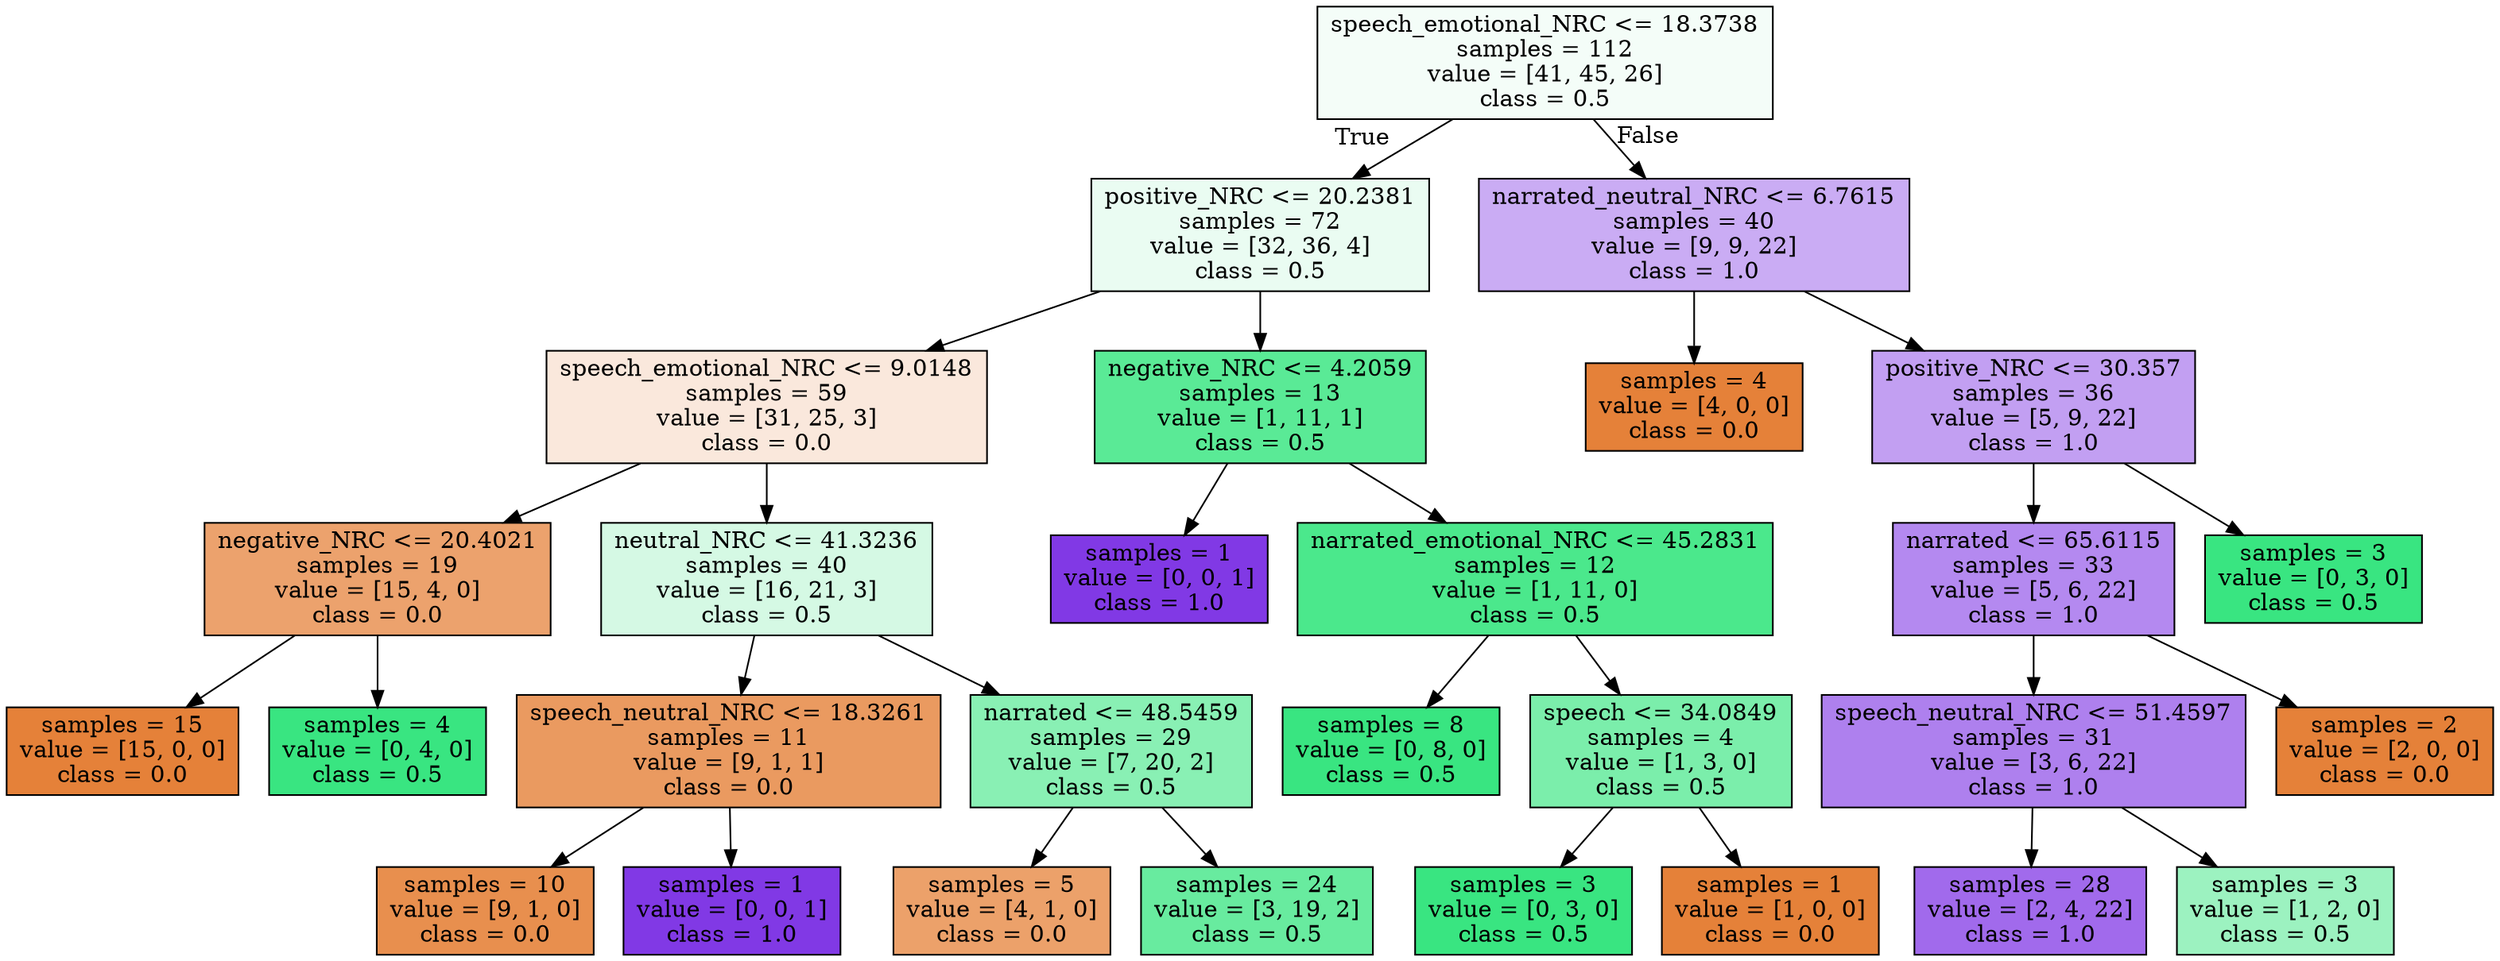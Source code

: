 digraph Tree {
node [shape=box, style="filled", color="black"] ;
0 [label="speech_emotional_NRC <= 18.3738\nsamples = 112\nvalue = [41, 45, 26]\nclass = 0.5", fillcolor="#39e5810e"] ;
1 [label="positive_NRC <= 20.2381\nsamples = 72\nvalue = [32, 36, 4]\nclass = 0.5", fillcolor="#39e5811a"] ;
0 -> 1 [labeldistance=2.5, labelangle=45, headlabel="True"] ;
2 [label="speech_emotional_NRC <= 9.0148\nsamples = 59\nvalue = [31, 25, 3]\nclass = 0.0", fillcolor="#e581392d"] ;
1 -> 2 ;
3 [label="negative_NRC <= 20.4021\nsamples = 19\nvalue = [15, 4, 0]\nclass = 0.0", fillcolor="#e58139bb"] ;
2 -> 3 ;
4 [label="samples = 15\nvalue = [15, 0, 0]\nclass = 0.0", fillcolor="#e58139ff"] ;
3 -> 4 ;
5 [label="samples = 4\nvalue = [0, 4, 0]\nclass = 0.5", fillcolor="#39e581ff"] ;
3 -> 5 ;
6 [label="neutral_NRC <= 41.3236\nsamples = 40\nvalue = [16, 21, 3]\nclass = 0.5", fillcolor="#39e58135"] ;
2 -> 6 ;
7 [label="speech_neutral_NRC <= 18.3261\nsamples = 11\nvalue = [9, 1, 1]\nclass = 0.0", fillcolor="#e58139cc"] ;
6 -> 7 ;
8 [label="samples = 10\nvalue = [9, 1, 0]\nclass = 0.0", fillcolor="#e58139e3"] ;
7 -> 8 ;
9 [label="samples = 1\nvalue = [0, 0, 1]\nclass = 1.0", fillcolor="#8139e5ff"] ;
7 -> 9 ;
10 [label="narrated <= 48.5459\nsamples = 29\nvalue = [7, 20, 2]\nclass = 0.5", fillcolor="#39e58197"] ;
6 -> 10 ;
11 [label="samples = 5\nvalue = [4, 1, 0]\nclass = 0.0", fillcolor="#e58139bf"] ;
10 -> 11 ;
12 [label="samples = 24\nvalue = [3, 19, 2]\nclass = 0.5", fillcolor="#39e581c2"] ;
10 -> 12 ;
13 [label="negative_NRC <= 4.2059\nsamples = 13\nvalue = [1, 11, 1]\nclass = 0.5", fillcolor="#39e581d4"] ;
1 -> 13 ;
14 [label="samples = 1\nvalue = [0, 0, 1]\nclass = 1.0", fillcolor="#8139e5ff"] ;
13 -> 14 ;
15 [label="narrated_emotional_NRC <= 45.2831\nsamples = 12\nvalue = [1, 11, 0]\nclass = 0.5", fillcolor="#39e581e8"] ;
13 -> 15 ;
16 [label="samples = 8\nvalue = [0, 8, 0]\nclass = 0.5", fillcolor="#39e581ff"] ;
15 -> 16 ;
17 [label="speech <= 34.0849\nsamples = 4\nvalue = [1, 3, 0]\nclass = 0.5", fillcolor="#39e581aa"] ;
15 -> 17 ;
18 [label="samples = 3\nvalue = [0, 3, 0]\nclass = 0.5", fillcolor="#39e581ff"] ;
17 -> 18 ;
19 [label="samples = 1\nvalue = [1, 0, 0]\nclass = 0.0", fillcolor="#e58139ff"] ;
17 -> 19 ;
20 [label="narrated_neutral_NRC <= 6.7615\nsamples = 40\nvalue = [9, 9, 22]\nclass = 1.0", fillcolor="#8139e56b"] ;
0 -> 20 [labeldistance=2.5, labelangle=-45, headlabel="False"] ;
21 [label="samples = 4\nvalue = [4, 0, 0]\nclass = 0.0", fillcolor="#e58139ff"] ;
20 -> 21 ;
22 [label="positive_NRC <= 30.357\nsamples = 36\nvalue = [5, 9, 22]\nclass = 1.0", fillcolor="#8139e57b"] ;
20 -> 22 ;
23 [label="narrated <= 65.6115\nsamples = 33\nvalue = [5, 6, 22]\nclass = 1.0", fillcolor="#8139e597"] ;
22 -> 23 ;
24 [label="speech_neutral_NRC <= 51.4597\nsamples = 31\nvalue = [3, 6, 22]\nclass = 1.0", fillcolor="#8139e5a3"] ;
23 -> 24 ;
25 [label="samples = 28\nvalue = [2, 4, 22]\nclass = 1.0", fillcolor="#8139e5bf"] ;
24 -> 25 ;
26 [label="samples = 3\nvalue = [1, 2, 0]\nclass = 0.5", fillcolor="#39e5817f"] ;
24 -> 26 ;
27 [label="samples = 2\nvalue = [2, 0, 0]\nclass = 0.0", fillcolor="#e58139ff"] ;
23 -> 27 ;
28 [label="samples = 3\nvalue = [0, 3, 0]\nclass = 0.5", fillcolor="#39e581ff"] ;
22 -> 28 ;
}